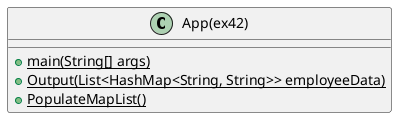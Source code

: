@startuml
'https://plantuml.com/class-diagram

class App(ex42)
{
    {static} +main(String[] args)
    {static} +Output(List<HashMap<String, String>> employeeData)
    {static} +PopulateMapList()
}

@enduml